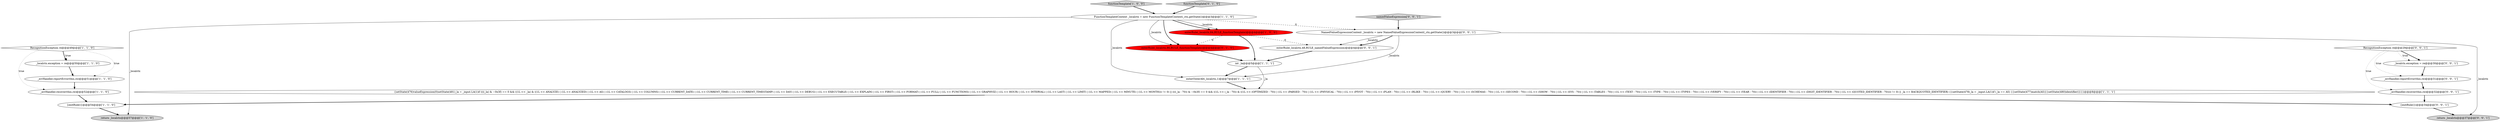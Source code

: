 digraph {
1 [style = filled, label = "{exitRule()}@@@54@@@['1', '1', '0']", fillcolor = white, shape = ellipse image = "AAA0AAABBB1BBB"];
7 [style = filled, label = "_errHandler.recover(this,re)@@@52@@@['1', '1', '0']", fillcolor = white, shape = ellipse image = "AAA0AAABBB1BBB"];
8 [style = filled, label = "FunctionTemplateContext _localctx = new FunctionTemplateContext(_ctx,getState())@@@3@@@['1', '1', '0']", fillcolor = white, shape = ellipse image = "AAA0AAABBB1BBB"];
3 [style = filled, label = "return _localctx@@@57@@@['1', '1', '0']", fillcolor = lightgray, shape = ellipse image = "AAA0AAABBB1BBB"];
11 [style = filled, label = "functionTemplate['1', '0', '0']", fillcolor = lightgray, shape = diamond image = "AAA0AAABBB1BBB"];
14 [style = filled, label = "_errHandler.reportError(this,re)@@@31@@@['0', '0', '1']", fillcolor = white, shape = ellipse image = "AAA0AAABBB3BBB"];
2 [style = filled, label = "int _la@@@5@@@['1', '1', '1']", fillcolor = white, shape = ellipse image = "AAA0AAABBB1BBB"];
19 [style = filled, label = "NamedValueExpressionContext _localctx = new NamedValueExpressionContext(_ctx,getState())@@@3@@@['0', '0', '1']", fillcolor = white, shape = ellipse image = "AAA0AAABBB3BBB"];
10 [style = filled, label = "RecognitionException re@@@49@@@['1', '1', '0']", fillcolor = white, shape = diamond image = "AAA0AAABBB1BBB"];
0 [style = filled, label = "enterRule(_localctx,84,RULE_functionTemplate)@@@4@@@['1', '0', '0']", fillcolor = red, shape = ellipse image = "AAA1AAABBB1BBB"];
13 [style = filled, label = "functionTemplate['0', '1', '0']", fillcolor = lightgray, shape = diamond image = "AAA0AAABBB2BBB"];
18 [style = filled, label = "{exitRule()}@@@34@@@['0', '0', '1']", fillcolor = white, shape = ellipse image = "AAA0AAABBB3BBB"];
12 [style = filled, label = "enterRule(_localctx,86,RULE_functionTemplate)@@@4@@@['0', '1', '0']", fillcolor = red, shape = ellipse image = "AAA1AAABBB2BBB"];
20 [style = filled, label = "return _localctx@@@37@@@['0', '0', '1']", fillcolor = lightgray, shape = ellipse image = "AAA0AAABBB3BBB"];
6 [style = filled, label = "enterOuterAlt(_localctx,1)@@@7@@@['1', '1', '1']", fillcolor = white, shape = ellipse image = "AAA0AAABBB1BBB"];
9 [style = filled, label = "_localctx.exception = re@@@50@@@['1', '1', '0']", fillcolor = white, shape = ellipse image = "AAA0AAABBB1BBB"];
16 [style = filled, label = "_localctx.exception = re@@@30@@@['0', '0', '1']", fillcolor = white, shape = ellipse image = "AAA0AAABBB3BBB"];
15 [style = filled, label = "enterRule(_localctx,48,RULE_namedValueExpression)@@@4@@@['0', '0', '1']", fillcolor = white, shape = ellipse image = "AAA0AAABBB3BBB"];
17 [style = filled, label = "_errHandler.recover(this,re)@@@32@@@['0', '0', '1']", fillcolor = white, shape = ellipse image = "AAA0AAABBB3BBB"];
5 [style = filled, label = "{setState(476)valueExpression(0)setState(481)_la = _input.LA(1)if ((((_la) & ~0x3f) == 0 && ((1L << _la) & ((1L << ANALYZE) | (1L << ANALYZED) | (1L << AS) | (1L << CATALOGS) | (1L << COLUMNS) | (1L << CURRENT_DATE) | (1L << CURRENT_TIME) | (1L << CURRENT_TIMESTAMP) | (1L << DAY) | (1L << DEBUG) | (1L << EXECUTABLE) | (1L << EXPLAIN) | (1L << FIRST) | (1L << FORMAT) | (1L << FULL) | (1L << FUNCTIONS) | (1L << GRAPHVIZ) | (1L << HOUR) | (1L << INTERVAL) | (1L << LAST) | (1L << LIMIT) | (1L << MAPPED) | (1L << MINUTE) | (1L << MONTH))) != 0) || ((((_la - 70)) & ~0x3f) == 0 && ((1L << (_la - 70)) & ((1L << (OPTIMIZED - 70)) | (1L << (PARSED - 70)) | (1L << (PHYSICAL - 70)) | (1L << (PIVOT - 70)) | (1L << (PLAN - 70)) | (1L << (RLIKE - 70)) | (1L << (QUERY - 70)) | (1L << (SCHEMAS - 70)) | (1L << (SECOND - 70)) | (1L << (SHOW - 70)) | (1L << (SYS - 70)) | (1L << (TABLES - 70)) | (1L << (TEXT - 70)) | (1L << (TYPE - 70)) | (1L << (TYPES - 70)) | (1L << (VERIFY - 70)) | (1L << (YEAR - 70)) | (1L << (IDENTIFIER - 70)) | (1L << (DIGIT_IDENTIFIER - 70)) | (1L << (QUOTED_IDENTIFIER - 70)))) != 0) || _la == BACKQUOTED_IDENTIFIER) {{setState(478)_la = _input.LA(1)if (_la == AS) {{setState(477)match(AS)}}setState(480)identifier()}}}@@@8@@@['1', '1', '1']", fillcolor = white, shape = ellipse image = "AAA0AAABBB1BBB"];
21 [style = filled, label = "namedValueExpression['0', '0', '1']", fillcolor = lightgray, shape = diamond image = "AAA0AAABBB3BBB"];
22 [style = filled, label = "RecognitionException re@@@29@@@['0', '0', '1']", fillcolor = white, shape = diamond image = "AAA0AAABBB3BBB"];
4 [style = filled, label = "_errHandler.reportError(this,re)@@@51@@@['1', '1', '0']", fillcolor = white, shape = ellipse image = "AAA0AAABBB1BBB"];
8->19 [style = dashed, label="0"];
15->2 [style = bold, label=""];
8->0 [style = solid, label="_localctx"];
7->1 [style = bold, label=""];
8->6 [style = solid, label="_localctx"];
8->3 [style = solid, label="_localctx"];
21->19 [style = bold, label=""];
22->16 [style = bold, label=""];
2->6 [style = bold, label=""];
8->12 [style = solid, label="_localctx"];
9->4 [style = bold, label=""];
0->2 [style = bold, label=""];
1->3 [style = bold, label=""];
0->15 [style = dashed, label="0"];
19->20 [style = solid, label="_localctx"];
14->17 [style = bold, label=""];
5->18 [style = bold, label=""];
0->12 [style = dashed, label="0"];
10->9 [style = dotted, label="true"];
4->7 [style = bold, label=""];
22->14 [style = dotted, label="true"];
8->0 [style = bold, label=""];
5->1 [style = bold, label=""];
6->5 [style = bold, label=""];
12->2 [style = bold, label=""];
18->20 [style = bold, label=""];
22->16 [style = dotted, label="true"];
11->8 [style = bold, label=""];
16->14 [style = bold, label=""];
10->7 [style = dotted, label="true"];
19->6 [style = solid, label="_localctx"];
10->9 [style = bold, label=""];
22->17 [style = dotted, label="true"];
19->15 [style = solid, label="_localctx"];
10->4 [style = dotted, label="true"];
13->8 [style = bold, label=""];
2->5 [style = solid, label="_la"];
19->15 [style = bold, label=""];
8->12 [style = bold, label=""];
17->18 [style = bold, label=""];
}
